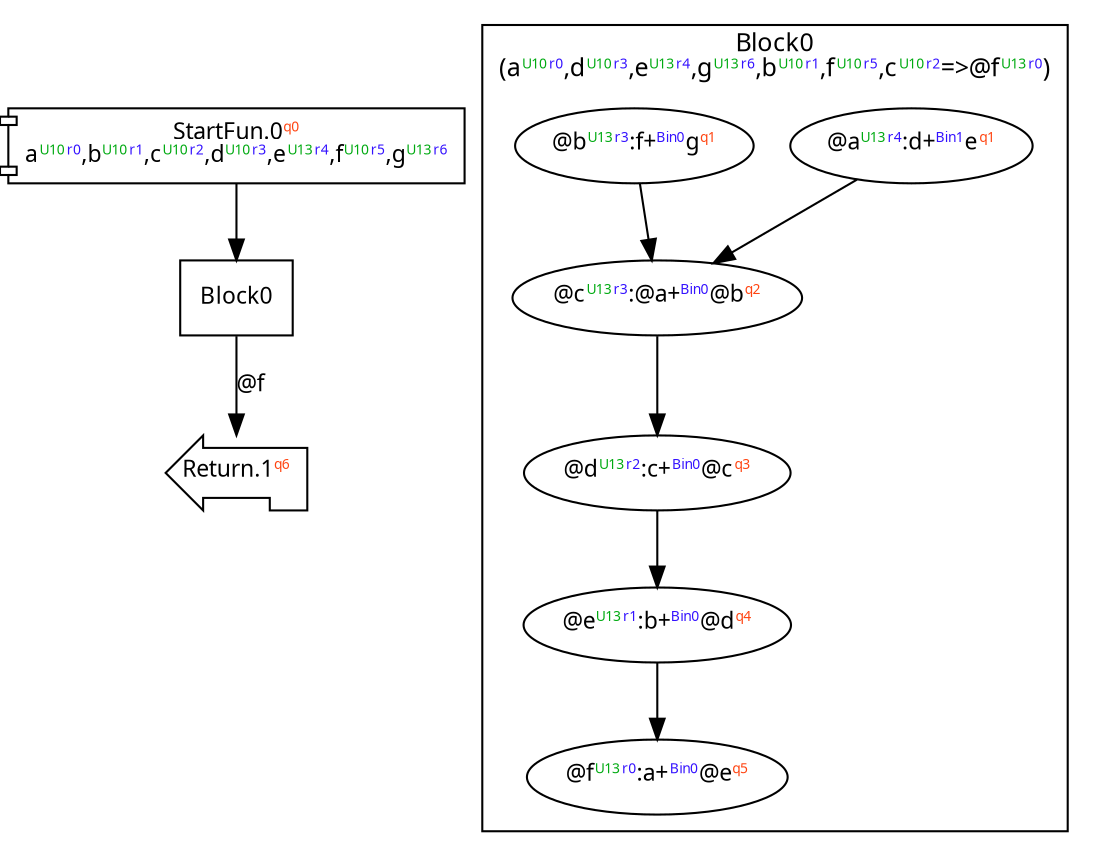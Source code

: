 digraph Program_ {
  graph [fontname = "Monaco", fontsize = 12, ranksep = 0.5];
  node [shape = box, fontname = "Monaco", fontsize = 11; colorscheme = pastel19];
  edge [fontname = "Monaco", fontsize = 11; colorscheme = pastel19];
  Jump0[label = <StartFun.0<font color="#ff4411" point-size="8"><sup>q0</sup></font><br/>a<font color="#00aa11" point-size="8"><sup>U10</sup></font><font color="#3311ff" point-size="8"><sup>r0</sup></font>,b<font color="#00aa11" point-size="8"><sup>U10</sup></font><font color="#3311ff" point-size="8"><sup>r1</sup></font>,c<font color="#00aa11" point-size="8"><sup>U10</sup></font><font color="#3311ff" point-size="8"><sup>r2</sup></font>,d<font color="#00aa11" point-size="8"><sup>U10</sup></font><font color="#3311ff" point-size="8"><sup>r3</sup></font>,e<font color="#00aa11" point-size="8"><sup>U13</sup></font><font color="#3311ff" point-size="8"><sup>r4</sup></font>,f<font color="#00aa11" point-size="8"><sup>U10</sup></font><font color="#3311ff" point-size="8"><sup>r5</sup></font>,g<font color="#00aa11" point-size="8"><sup>U13</sup></font><font color="#3311ff" point-size="8"><sup>r6</sup></font>>; shape = component];
  Jump0 -> Block0;
  Jump1[label = <Return.1<font color="#ff4411" point-size="8"><sup>q6</sup></font>>; shape = lpromoter];
  Block0 -> Jump1 [label="@f"];
  Block0 [label = "Block0"];
  subgraph cluster_dfg_Block0 {
    node [shape = oval];
    label = <Block0<br/>(a<font color="#00aa11" point-size="8"><sup>U10</sup></font><font color="#3311ff" point-size="8"><sup>r0</sup></font>,d<font color="#00aa11" point-size="8"><sup>U10</sup></font><font color="#3311ff" point-size="8"><sup>r3</sup></font>,e<font color="#00aa11" point-size="8"><sup>U13</sup></font><font color="#3311ff" point-size="8"><sup>r4</sup></font>,g<font color="#00aa11" point-size="8"><sup>U13</sup></font><font color="#3311ff" point-size="8"><sup>r6</sup></font>,b<font color="#00aa11" point-size="8"><sup>U10</sup></font><font color="#3311ff" point-size="8"><sup>r1</sup></font>,f<font color="#00aa11" point-size="8"><sup>U10</sup></font><font color="#3311ff" point-size="8"><sup>r5</sup></font>,c<font color="#00aa11" point-size="8"><sup>U10</sup></font><font color="#3311ff" point-size="8"><sup>r2</sup></font>=&gt;@f<font color="#00aa11" point-size="8"><sup>U13</sup></font><font color="#3311ff" point-size="8"><sup>r0</sup></font>)>;
    0 [label=<@a<font color="#00aa11" point-size="8"><sup>U13</sup></font><font color="#3311ff" point-size="8"><sup>r4</sup></font>:d+<font color="#3311ff" point-size="8"><sup>Bin1</sup></font>e<font color="#ff4411" point-size="8"><sup>q1</sup></font>>];
    5 [label=<@f<font color="#00aa11" point-size="8"><sup>U13</sup></font><font color="#3311ff" point-size="8"><sup>r0</sup></font>:a+<font color="#3311ff" point-size="8"><sup>Bin0</sup></font>@e<font color="#ff4411" point-size="8"><sup>q5</sup></font>>];
    1 [label=<@b<font color="#00aa11" point-size="8"><sup>U13</sup></font><font color="#3311ff" point-size="8"><sup>r3</sup></font>:f+<font color="#3311ff" point-size="8"><sup>Bin0</sup></font>g<font color="#ff4411" point-size="8"><sup>q1</sup></font>>];
    2 [label=<@c<font color="#00aa11" point-size="8"><sup>U13</sup></font><font color="#3311ff" point-size="8"><sup>r3</sup></font>:@a+<font color="#3311ff" point-size="8"><sup>Bin0</sup></font>@b<font color="#ff4411" point-size="8"><sup>q2</sup></font>>];
    3 [label=<@d<font color="#00aa11" point-size="8"><sup>U13</sup></font><font color="#3311ff" point-size="8"><sup>r2</sup></font>:c+<font color="#3311ff" point-size="8"><sup>Bin0</sup></font>@c<font color="#ff4411" point-size="8"><sup>q3</sup></font>>];
    4 [label=<@e<font color="#00aa11" point-size="8"><sup>U13</sup></font><font color="#3311ff" point-size="8"><sup>r1</sup></font>:b+<font color="#3311ff" point-size="8"><sup>Bin0</sup></font>@d<font color="#ff4411" point-size="8"><sup>q4</sup></font>>];
    0 -> 2;
    1 -> 2;
    2 -> 3;
    3 -> 4;
    4 -> 5;
  }
}
